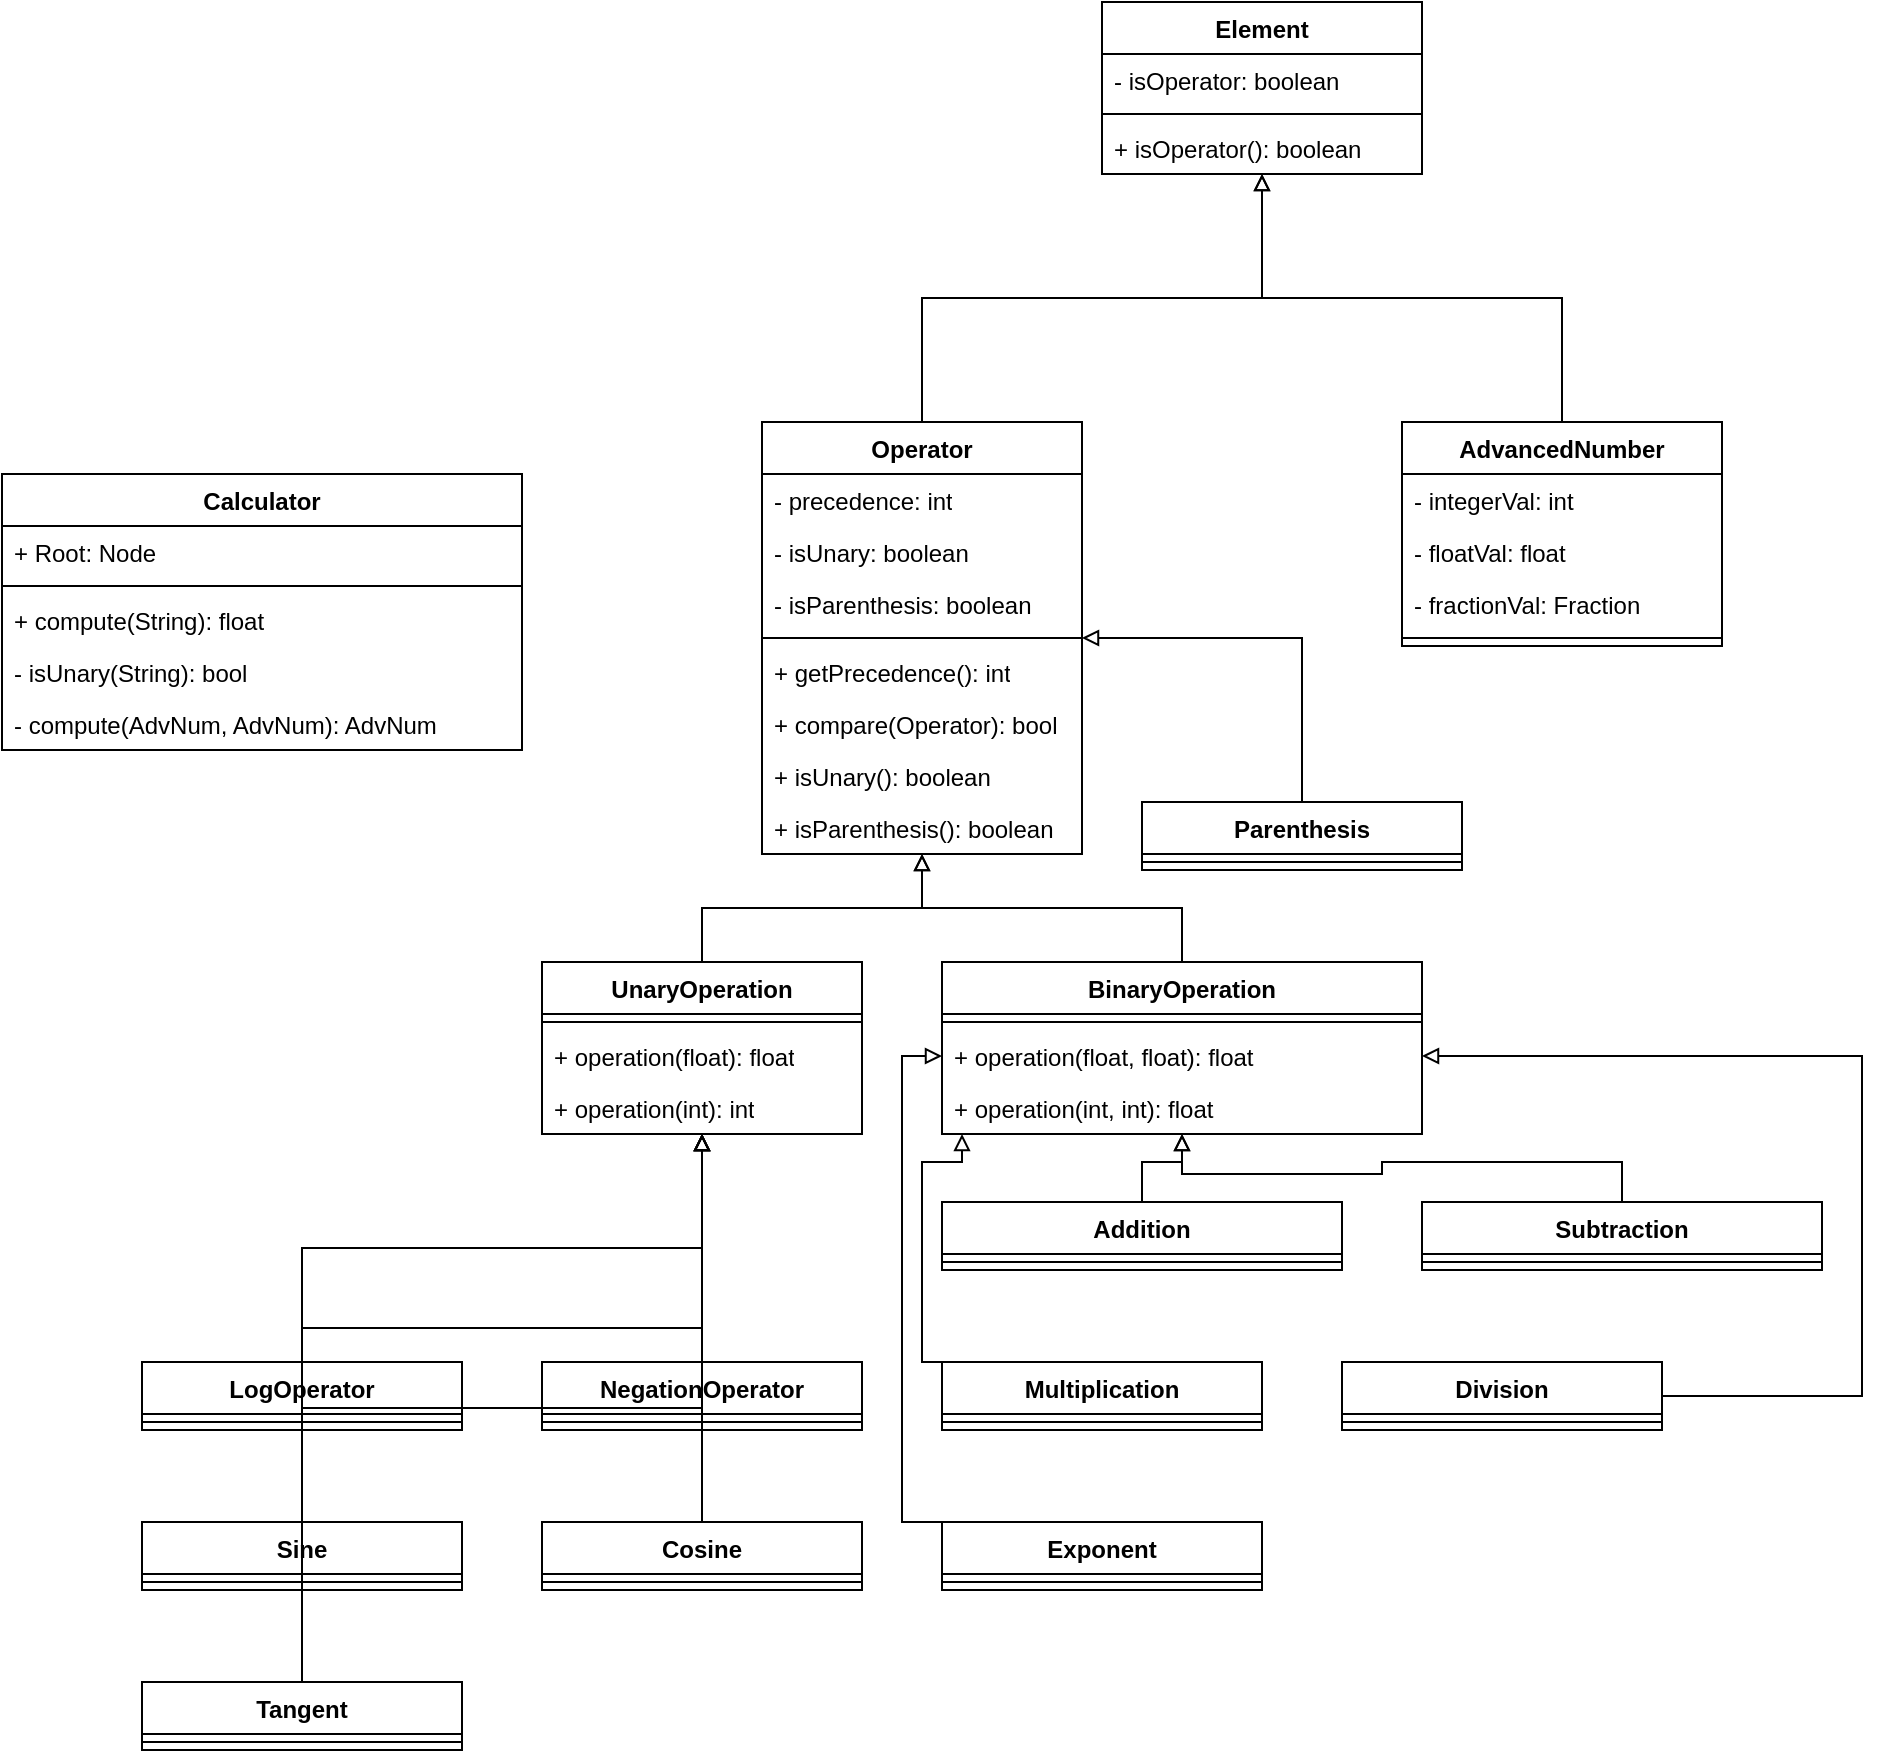 <mxfile version="21.1.2" type="device" pages="3">
  <diagram id="-UvzUclHXNHjqyJXg0e3" name="Calculator">
    <mxGraphModel dx="780" dy="1596" grid="1" gridSize="10" guides="1" tooltips="1" connect="1" arrows="1" fold="1" page="1" pageScale="1" pageWidth="850" pageHeight="1100" math="0" shadow="0">
      <root>
        <mxCell id="0" />
        <mxCell id="1" parent="0" />
        <mxCell id="4r55yMDbGyVV82dDF3I8-1" value="Calculator" style="swimlane;fontStyle=1;align=center;verticalAlign=top;childLayout=stackLayout;horizontal=1;startSize=26;horizontalStack=0;resizeParent=1;resizeParentMax=0;resizeLast=0;collapsible=1;marginBottom=0;whiteSpace=wrap;html=1;" parent="1" vertex="1">
          <mxGeometry x="10" y="-204" width="260" height="138" as="geometry" />
        </mxCell>
        <mxCell id="4r55yMDbGyVV82dDF3I8-2" value="+ Root: Node" style="text;strokeColor=none;fillColor=none;align=left;verticalAlign=top;spacingLeft=4;spacingRight=4;overflow=hidden;rotatable=0;points=[[0,0.5],[1,0.5]];portConstraint=eastwest;whiteSpace=wrap;html=1;" parent="4r55yMDbGyVV82dDF3I8-1" vertex="1">
          <mxGeometry y="26" width="260" height="26" as="geometry" />
        </mxCell>
        <mxCell id="4r55yMDbGyVV82dDF3I8-3" value="" style="line;strokeWidth=1;fillColor=none;align=left;verticalAlign=middle;spacingTop=-1;spacingLeft=3;spacingRight=3;rotatable=0;labelPosition=right;points=[];portConstraint=eastwest;strokeColor=inherit;" parent="4r55yMDbGyVV82dDF3I8-1" vertex="1">
          <mxGeometry y="52" width="260" height="8" as="geometry" />
        </mxCell>
        <mxCell id="4r55yMDbGyVV82dDF3I8-4" value="+ compute(String): float" style="text;strokeColor=none;fillColor=none;align=left;verticalAlign=top;spacingLeft=4;spacingRight=4;overflow=hidden;rotatable=0;points=[[0,0.5],[1,0.5]];portConstraint=eastwest;whiteSpace=wrap;html=1;" parent="4r55yMDbGyVV82dDF3I8-1" vertex="1">
          <mxGeometry y="60" width="260" height="26" as="geometry" />
        </mxCell>
        <mxCell id="4r55yMDbGyVV82dDF3I8-59" value="- isUnary(String): bool" style="text;strokeColor=none;fillColor=none;align=left;verticalAlign=top;spacingLeft=4;spacingRight=4;overflow=hidden;rotatable=0;points=[[0,0.5],[1,0.5]];portConstraint=eastwest;whiteSpace=wrap;html=1;" parent="4r55yMDbGyVV82dDF3I8-1" vertex="1">
          <mxGeometry y="86" width="260" height="26" as="geometry" />
        </mxCell>
        <mxCell id="4r55yMDbGyVV82dDF3I8-76" value="- compute(AdvNum, AdvNum): AdvNum" style="text;strokeColor=none;fillColor=none;align=left;verticalAlign=top;spacingLeft=4;spacingRight=4;overflow=hidden;rotatable=0;points=[[0,0.5],[1,0.5]];portConstraint=eastwest;whiteSpace=wrap;html=1;" parent="4r55yMDbGyVV82dDF3I8-1" vertex="1">
          <mxGeometry y="112" width="260" height="26" as="geometry" />
        </mxCell>
        <mxCell id="T0KQbcwTSuSwuq_IPpE6-2" style="edgeStyle=orthogonalEdgeStyle;rounded=0;orthogonalLoop=1;jettySize=auto;html=1;exitX=0.5;exitY=0;exitDx=0;exitDy=0;endArrow=block;endFill=0;" edge="1" parent="1" source="4r55yMDbGyVV82dDF3I8-5" target="4r55yMDbGyVV82dDF3I8-49">
          <mxGeometry relative="1" as="geometry" />
        </mxCell>
        <mxCell id="4r55yMDbGyVV82dDF3I8-5" value="BinaryOperation" style="swimlane;fontStyle=1;align=center;verticalAlign=top;childLayout=stackLayout;horizontal=1;startSize=26;horizontalStack=0;resizeParent=1;resizeParentMax=0;resizeLast=0;collapsible=1;marginBottom=0;whiteSpace=wrap;html=1;" parent="1" vertex="1">
          <mxGeometry x="480" y="40" width="240" height="86" as="geometry" />
        </mxCell>
        <mxCell id="4r55yMDbGyVV82dDF3I8-7" value="" style="line;strokeWidth=1;fillColor=none;align=left;verticalAlign=middle;spacingTop=-1;spacingLeft=3;spacingRight=3;rotatable=0;labelPosition=right;points=[];portConstraint=eastwest;strokeColor=inherit;" parent="4r55yMDbGyVV82dDF3I8-5" vertex="1">
          <mxGeometry y="26" width="240" height="8" as="geometry" />
        </mxCell>
        <mxCell id="4r55yMDbGyVV82dDF3I8-8" value="+ operation(float, float): float" style="text;strokeColor=none;fillColor=none;align=left;verticalAlign=top;spacingLeft=4;spacingRight=4;overflow=hidden;rotatable=0;points=[[0,0.5],[1,0.5]];portConstraint=eastwest;whiteSpace=wrap;html=1;" parent="4r55yMDbGyVV82dDF3I8-5" vertex="1">
          <mxGeometry y="34" width="240" height="26" as="geometry" />
        </mxCell>
        <mxCell id="4r55yMDbGyVV82dDF3I8-37" value="+ operation(int, int): float" style="text;strokeColor=none;fillColor=none;align=left;verticalAlign=top;spacingLeft=4;spacingRight=4;overflow=hidden;rotatable=0;points=[[0,0.5],[1,0.5]];portConstraint=eastwest;whiteSpace=wrap;html=1;" parent="4r55yMDbGyVV82dDF3I8-5" vertex="1">
          <mxGeometry y="60" width="240" height="26" as="geometry" />
        </mxCell>
        <mxCell id="T0KQbcwTSuSwuq_IPpE6-1" style="edgeStyle=orthogonalEdgeStyle;rounded=0;orthogonalLoop=1;jettySize=auto;html=1;exitX=0.5;exitY=0;exitDx=0;exitDy=0;endArrow=block;endFill=0;" edge="1" parent="1" source="4r55yMDbGyVV82dDF3I8-9" target="4r55yMDbGyVV82dDF3I8-49">
          <mxGeometry relative="1" as="geometry" />
        </mxCell>
        <mxCell id="4r55yMDbGyVV82dDF3I8-9" value="UnaryOperation" style="swimlane;fontStyle=1;align=center;verticalAlign=top;childLayout=stackLayout;horizontal=1;startSize=26;horizontalStack=0;resizeParent=1;resizeParentMax=0;resizeLast=0;collapsible=1;marginBottom=0;whiteSpace=wrap;html=1;" parent="1" vertex="1">
          <mxGeometry x="280" y="40" width="160" height="86" as="geometry" />
        </mxCell>
        <mxCell id="4r55yMDbGyVV82dDF3I8-11" value="" style="line;strokeWidth=1;fillColor=none;align=left;verticalAlign=middle;spacingTop=-1;spacingLeft=3;spacingRight=3;rotatable=0;labelPosition=right;points=[];portConstraint=eastwest;strokeColor=inherit;" parent="4r55yMDbGyVV82dDF3I8-9" vertex="1">
          <mxGeometry y="26" width="160" height="8" as="geometry" />
        </mxCell>
        <mxCell id="4r55yMDbGyVV82dDF3I8-12" value="+ operation(float): float" style="text;strokeColor=none;fillColor=none;align=left;verticalAlign=top;spacingLeft=4;spacingRight=4;overflow=hidden;rotatable=0;points=[[0,0.5],[1,0.5]];portConstraint=eastwest;whiteSpace=wrap;html=1;" parent="4r55yMDbGyVV82dDF3I8-9" vertex="1">
          <mxGeometry y="34" width="160" height="26" as="geometry" />
        </mxCell>
        <mxCell id="4r55yMDbGyVV82dDF3I8-38" value="+ operation(int): int" style="text;strokeColor=none;fillColor=none;align=left;verticalAlign=top;spacingLeft=4;spacingRight=4;overflow=hidden;rotatable=0;points=[[0,0.5],[1,0.5]];portConstraint=eastwest;whiteSpace=wrap;html=1;" parent="4r55yMDbGyVV82dDF3I8-9" vertex="1">
          <mxGeometry y="60" width="160" height="26" as="geometry" />
        </mxCell>
        <mxCell id="4r55yMDbGyVV82dDF3I8-40" style="edgeStyle=orthogonalEdgeStyle;rounded=0;orthogonalLoop=1;jettySize=auto;html=1;exitX=0.5;exitY=0;exitDx=0;exitDy=0;endArrow=block;endFill=0;" parent="1" source="4r55yMDbGyVV82dDF3I8-13" target="4r55yMDbGyVV82dDF3I8-9" edge="1">
          <mxGeometry relative="1" as="geometry" />
        </mxCell>
        <mxCell id="4r55yMDbGyVV82dDF3I8-13" value="NegationOperator" style="swimlane;fontStyle=1;align=center;verticalAlign=top;childLayout=stackLayout;horizontal=1;startSize=26;horizontalStack=0;resizeParent=1;resizeParentMax=0;resizeLast=0;collapsible=1;marginBottom=0;whiteSpace=wrap;html=1;" parent="1" vertex="1">
          <mxGeometry x="280" y="240" width="160" height="34" as="geometry" />
        </mxCell>
        <mxCell id="4r55yMDbGyVV82dDF3I8-15" value="" style="line;strokeWidth=1;fillColor=none;align=left;verticalAlign=middle;spacingTop=-1;spacingLeft=3;spacingRight=3;rotatable=0;labelPosition=right;points=[];portConstraint=eastwest;strokeColor=inherit;" parent="4r55yMDbGyVV82dDF3I8-13" vertex="1">
          <mxGeometry y="26" width="160" height="8" as="geometry" />
        </mxCell>
        <mxCell id="4r55yMDbGyVV82dDF3I8-41" style="edgeStyle=orthogonalEdgeStyle;rounded=0;orthogonalLoop=1;jettySize=auto;html=1;endArrow=block;endFill=0;" parent="1" source="4r55yMDbGyVV82dDF3I8-17" target="4r55yMDbGyVV82dDF3I8-5" edge="1">
          <mxGeometry relative="1" as="geometry" />
        </mxCell>
        <mxCell id="4r55yMDbGyVV82dDF3I8-17" value="Addition" style="swimlane;fontStyle=1;align=center;verticalAlign=top;childLayout=stackLayout;horizontal=1;startSize=26;horizontalStack=0;resizeParent=1;resizeParentMax=0;resizeLast=0;collapsible=1;marginBottom=0;whiteSpace=wrap;html=1;" parent="1" vertex="1">
          <mxGeometry x="480" y="160" width="200" height="34" as="geometry" />
        </mxCell>
        <mxCell id="4r55yMDbGyVV82dDF3I8-19" value="" style="line;strokeWidth=1;fillColor=none;align=left;verticalAlign=middle;spacingTop=-1;spacingLeft=3;spacingRight=3;rotatable=0;labelPosition=right;points=[];portConstraint=eastwest;strokeColor=inherit;" parent="4r55yMDbGyVV82dDF3I8-17" vertex="1">
          <mxGeometry y="26" width="200" height="8" as="geometry" />
        </mxCell>
        <mxCell id="4r55yMDbGyVV82dDF3I8-43" style="edgeStyle=orthogonalEdgeStyle;rounded=0;orthogonalLoop=1;jettySize=auto;html=1;exitX=0.5;exitY=0;exitDx=0;exitDy=0;endArrow=block;endFill=0;" parent="1" source="4r55yMDbGyVV82dDF3I8-22" target="4r55yMDbGyVV82dDF3I8-5" edge="1">
          <mxGeometry relative="1" as="geometry" />
        </mxCell>
        <mxCell id="4r55yMDbGyVV82dDF3I8-22" value="Subtraction" style="swimlane;fontStyle=1;align=center;verticalAlign=top;childLayout=stackLayout;horizontal=1;startSize=26;horizontalStack=0;resizeParent=1;resizeParentMax=0;resizeLast=0;collapsible=1;marginBottom=0;whiteSpace=wrap;html=1;" parent="1" vertex="1">
          <mxGeometry x="720" y="160" width="200" height="34" as="geometry" />
        </mxCell>
        <mxCell id="4r55yMDbGyVV82dDF3I8-23" value="" style="line;strokeWidth=1;fillColor=none;align=left;verticalAlign=middle;spacingTop=-1;spacingLeft=3;spacingRight=3;rotatable=0;labelPosition=right;points=[];portConstraint=eastwest;strokeColor=inherit;" parent="4r55yMDbGyVV82dDF3I8-22" vertex="1">
          <mxGeometry y="26" width="200" height="8" as="geometry" />
        </mxCell>
        <mxCell id="4r55yMDbGyVV82dDF3I8-39" style="edgeStyle=orthogonalEdgeStyle;rounded=0;orthogonalLoop=1;jettySize=auto;html=1;exitX=0.5;exitY=0;exitDx=0;exitDy=0;endArrow=block;endFill=0;" parent="1" source="4r55yMDbGyVV82dDF3I8-24" target="4r55yMDbGyVV82dDF3I8-9" edge="1">
          <mxGeometry relative="1" as="geometry" />
        </mxCell>
        <mxCell id="4r55yMDbGyVV82dDF3I8-24" value="LogOperator" style="swimlane;fontStyle=1;align=center;verticalAlign=top;childLayout=stackLayout;horizontal=1;startSize=26;horizontalStack=0;resizeParent=1;resizeParentMax=0;resizeLast=0;collapsible=1;marginBottom=0;whiteSpace=wrap;html=1;" parent="1" vertex="1">
          <mxGeometry x="80" y="240" width="160" height="34" as="geometry" />
        </mxCell>
        <mxCell id="4r55yMDbGyVV82dDF3I8-25" value="" style="line;strokeWidth=1;fillColor=none;align=left;verticalAlign=middle;spacingTop=-1;spacingLeft=3;spacingRight=3;rotatable=0;labelPosition=right;points=[];portConstraint=eastwest;strokeColor=inherit;" parent="4r55yMDbGyVV82dDF3I8-24" vertex="1">
          <mxGeometry y="26" width="160" height="8" as="geometry" />
        </mxCell>
        <mxCell id="4r55yMDbGyVV82dDF3I8-44" style="edgeStyle=orthogonalEdgeStyle;rounded=0;orthogonalLoop=1;jettySize=auto;html=1;exitX=0.5;exitY=0;exitDx=0;exitDy=0;endArrow=block;endFill=0;" parent="1" source="4r55yMDbGyVV82dDF3I8-26" target="4r55yMDbGyVV82dDF3I8-5" edge="1">
          <mxGeometry relative="1" as="geometry">
            <Array as="points">
              <mxPoint x="470" y="240" />
              <mxPoint x="470" y="140" />
              <mxPoint x="490" y="140" />
            </Array>
          </mxGeometry>
        </mxCell>
        <mxCell id="4r55yMDbGyVV82dDF3I8-26" value="Multiplication" style="swimlane;fontStyle=1;align=center;verticalAlign=top;childLayout=stackLayout;horizontal=1;startSize=26;horizontalStack=0;resizeParent=1;resizeParentMax=0;resizeLast=0;collapsible=1;marginBottom=0;whiteSpace=wrap;html=1;" parent="1" vertex="1">
          <mxGeometry x="480" y="240" width="160" height="34" as="geometry" />
        </mxCell>
        <mxCell id="4r55yMDbGyVV82dDF3I8-27" value="" style="line;strokeWidth=1;fillColor=none;align=left;verticalAlign=middle;spacingTop=-1;spacingLeft=3;spacingRight=3;rotatable=0;labelPosition=right;points=[];portConstraint=eastwest;strokeColor=inherit;" parent="4r55yMDbGyVV82dDF3I8-26" vertex="1">
          <mxGeometry y="26" width="160" height="8" as="geometry" />
        </mxCell>
        <mxCell id="4r55yMDbGyVV82dDF3I8-45" style="edgeStyle=orthogonalEdgeStyle;rounded=0;orthogonalLoop=1;jettySize=auto;html=1;endArrow=block;endFill=0;entryX=1;entryY=0.5;entryDx=0;entryDy=0;" parent="1" source="4r55yMDbGyVV82dDF3I8-28" target="4r55yMDbGyVV82dDF3I8-8" edge="1">
          <mxGeometry relative="1" as="geometry">
            <Array as="points">
              <mxPoint x="940" y="257" />
              <mxPoint x="940" y="87" />
            </Array>
          </mxGeometry>
        </mxCell>
        <mxCell id="4r55yMDbGyVV82dDF3I8-28" value="Division" style="swimlane;fontStyle=1;align=center;verticalAlign=top;childLayout=stackLayout;horizontal=1;startSize=26;horizontalStack=0;resizeParent=1;resizeParentMax=0;resizeLast=0;collapsible=1;marginBottom=0;whiteSpace=wrap;html=1;" parent="1" vertex="1">
          <mxGeometry x="680" y="240" width="160" height="34" as="geometry" />
        </mxCell>
        <mxCell id="4r55yMDbGyVV82dDF3I8-29" value="" style="line;strokeWidth=1;fillColor=none;align=left;verticalAlign=middle;spacingTop=-1;spacingLeft=3;spacingRight=3;rotatable=0;labelPosition=right;points=[];portConstraint=eastwest;strokeColor=inherit;" parent="4r55yMDbGyVV82dDF3I8-28" vertex="1">
          <mxGeometry y="26" width="160" height="8" as="geometry" />
        </mxCell>
        <mxCell id="4r55yMDbGyVV82dDF3I8-47" style="edgeStyle=orthogonalEdgeStyle;rounded=0;orthogonalLoop=1;jettySize=auto;html=1;exitX=0.5;exitY=0;exitDx=0;exitDy=0;endArrow=block;endFill=0;entryX=0;entryY=0.5;entryDx=0;entryDy=0;" parent="1" source="4r55yMDbGyVV82dDF3I8-31" target="4r55yMDbGyVV82dDF3I8-8" edge="1">
          <mxGeometry relative="1" as="geometry">
            <Array as="points">
              <mxPoint x="460" y="320" />
              <mxPoint x="460" y="87" />
            </Array>
          </mxGeometry>
        </mxCell>
        <mxCell id="4r55yMDbGyVV82dDF3I8-31" value="Exponent" style="swimlane;fontStyle=1;align=center;verticalAlign=top;childLayout=stackLayout;horizontal=1;startSize=26;horizontalStack=0;resizeParent=1;resizeParentMax=0;resizeLast=0;collapsible=1;marginBottom=0;whiteSpace=wrap;html=1;" parent="1" vertex="1">
          <mxGeometry x="480" y="320" width="160" height="34" as="geometry" />
        </mxCell>
        <mxCell id="4r55yMDbGyVV82dDF3I8-32" value="" style="line;strokeWidth=1;fillColor=none;align=left;verticalAlign=middle;spacingTop=-1;spacingLeft=3;spacingRight=3;rotatable=0;labelPosition=right;points=[];portConstraint=eastwest;strokeColor=inherit;" parent="4r55yMDbGyVV82dDF3I8-31" vertex="1">
          <mxGeometry y="26" width="160" height="8" as="geometry" />
        </mxCell>
        <mxCell id="T0KQbcwTSuSwuq_IPpE6-13" style="edgeStyle=orthogonalEdgeStyle;rounded=0;orthogonalLoop=1;jettySize=auto;html=1;exitX=0.5;exitY=0;exitDx=0;exitDy=0;endArrow=block;endFill=0;" edge="1" parent="1" source="4r55yMDbGyVV82dDF3I8-49" target="T0KQbcwTSuSwuq_IPpE6-3">
          <mxGeometry relative="1" as="geometry" />
        </mxCell>
        <mxCell id="4r55yMDbGyVV82dDF3I8-49" value="Operator" style="swimlane;fontStyle=1;align=center;verticalAlign=top;childLayout=stackLayout;horizontal=1;startSize=26;horizontalStack=0;resizeParent=1;resizeParentMax=0;resizeLast=0;collapsible=1;marginBottom=0;whiteSpace=wrap;html=1;" parent="1" vertex="1">
          <mxGeometry x="390" y="-230" width="160" height="216" as="geometry" />
        </mxCell>
        <mxCell id="T0KQbcwTSuSwuq_IPpE6-14" value="- precedence: int" style="text;strokeColor=none;fillColor=none;align=left;verticalAlign=top;spacingLeft=4;spacingRight=4;overflow=hidden;rotatable=0;points=[[0,0.5],[1,0.5]];portConstraint=eastwest;whiteSpace=wrap;html=1;" vertex="1" parent="4r55yMDbGyVV82dDF3I8-49">
          <mxGeometry y="26" width="160" height="26" as="geometry" />
        </mxCell>
        <mxCell id="T0KQbcwTSuSwuq_IPpE6-17" value="- isUnary: boolean" style="text;strokeColor=none;fillColor=none;align=left;verticalAlign=top;spacingLeft=4;spacingRight=4;overflow=hidden;rotatable=0;points=[[0,0.5],[1,0.5]];portConstraint=eastwest;whiteSpace=wrap;html=1;" vertex="1" parent="4r55yMDbGyVV82dDF3I8-49">
          <mxGeometry y="52" width="160" height="26" as="geometry" />
        </mxCell>
        <mxCell id="T0KQbcwTSuSwuq_IPpE6-22" value="- isParenthesis: boolean" style="text;strokeColor=none;fillColor=none;align=left;verticalAlign=top;spacingLeft=4;spacingRight=4;overflow=hidden;rotatable=0;points=[[0,0.5],[1,0.5]];portConstraint=eastwest;whiteSpace=wrap;html=1;" vertex="1" parent="4r55yMDbGyVV82dDF3I8-49">
          <mxGeometry y="78" width="160" height="26" as="geometry" />
        </mxCell>
        <mxCell id="4r55yMDbGyVV82dDF3I8-51" value="" style="line;strokeWidth=1;fillColor=none;align=left;verticalAlign=middle;spacingTop=-1;spacingLeft=3;spacingRight=3;rotatable=0;labelPosition=right;points=[];portConstraint=eastwest;strokeColor=inherit;" parent="4r55yMDbGyVV82dDF3I8-49" vertex="1">
          <mxGeometry y="104" width="160" height="8" as="geometry" />
        </mxCell>
        <mxCell id="4r55yMDbGyVV82dDF3I8-56" value="+ getPrecedence(): int" style="text;strokeColor=none;fillColor=none;align=left;verticalAlign=top;spacingLeft=4;spacingRight=4;overflow=hidden;rotatable=0;points=[[0,0.5],[1,0.5]];portConstraint=eastwest;whiteSpace=wrap;html=1;" parent="4r55yMDbGyVV82dDF3I8-49" vertex="1">
          <mxGeometry y="112" width="160" height="26" as="geometry" />
        </mxCell>
        <mxCell id="T0KQbcwTSuSwuq_IPpE6-15" value="+ compare(Operator): bool" style="text;strokeColor=none;fillColor=none;align=left;verticalAlign=top;spacingLeft=4;spacingRight=4;overflow=hidden;rotatable=0;points=[[0,0.5],[1,0.5]];portConstraint=eastwest;whiteSpace=wrap;html=1;" vertex="1" parent="4r55yMDbGyVV82dDF3I8-49">
          <mxGeometry y="138" width="160" height="26" as="geometry" />
        </mxCell>
        <mxCell id="T0KQbcwTSuSwuq_IPpE6-16" value="+ isUnary(): boolean" style="text;strokeColor=none;fillColor=none;align=left;verticalAlign=top;spacingLeft=4;spacingRight=4;overflow=hidden;rotatable=0;points=[[0,0.5],[1,0.5]];portConstraint=eastwest;whiteSpace=wrap;html=1;" vertex="1" parent="4r55yMDbGyVV82dDF3I8-49">
          <mxGeometry y="164" width="160" height="26" as="geometry" />
        </mxCell>
        <mxCell id="T0KQbcwTSuSwuq_IPpE6-23" value="+ isParenthesis(): boolean" style="text;strokeColor=none;fillColor=none;align=left;verticalAlign=top;spacingLeft=4;spacingRight=4;overflow=hidden;rotatable=0;points=[[0,0.5],[1,0.5]];portConstraint=eastwest;whiteSpace=wrap;html=1;" vertex="1" parent="4r55yMDbGyVV82dDF3I8-49">
          <mxGeometry y="190" width="160" height="26" as="geometry" />
        </mxCell>
        <mxCell id="T0KQbcwTSuSwuq_IPpE6-12" style="edgeStyle=orthogonalEdgeStyle;rounded=0;orthogonalLoop=1;jettySize=auto;html=1;endArrow=block;endFill=0;" edge="1" parent="1" source="4r55yMDbGyVV82dDF3I8-70" target="T0KQbcwTSuSwuq_IPpE6-3">
          <mxGeometry relative="1" as="geometry" />
        </mxCell>
        <mxCell id="4r55yMDbGyVV82dDF3I8-70" value="AdvancedNumber" style="swimlane;fontStyle=1;align=center;verticalAlign=top;childLayout=stackLayout;horizontal=1;startSize=26;horizontalStack=0;resizeParent=1;resizeParentMax=0;resizeLast=0;collapsible=1;marginBottom=0;whiteSpace=wrap;html=1;" parent="1" vertex="1">
          <mxGeometry x="710" y="-230" width="160" height="112" as="geometry" />
        </mxCell>
        <mxCell id="4r55yMDbGyVV82dDF3I8-71" value="- integerVal: int" style="text;strokeColor=none;fillColor=none;align=left;verticalAlign=top;spacingLeft=4;spacingRight=4;overflow=hidden;rotatable=0;points=[[0,0.5],[1,0.5]];portConstraint=eastwest;whiteSpace=wrap;html=1;" parent="4r55yMDbGyVV82dDF3I8-70" vertex="1">
          <mxGeometry y="26" width="160" height="26" as="geometry" />
        </mxCell>
        <mxCell id="4r55yMDbGyVV82dDF3I8-75" value="- floatVal: float" style="text;strokeColor=none;fillColor=none;align=left;verticalAlign=top;spacingLeft=4;spacingRight=4;overflow=hidden;rotatable=0;points=[[0,0.5],[1,0.5]];portConstraint=eastwest;whiteSpace=wrap;html=1;" parent="4r55yMDbGyVV82dDF3I8-70" vertex="1">
          <mxGeometry y="52" width="160" height="26" as="geometry" />
        </mxCell>
        <mxCell id="4r55yMDbGyVV82dDF3I8-74" value="- fractionVal: Fraction" style="text;strokeColor=none;fillColor=none;align=left;verticalAlign=top;spacingLeft=4;spacingRight=4;overflow=hidden;rotatable=0;points=[[0,0.5],[1,0.5]];portConstraint=eastwest;whiteSpace=wrap;html=1;" parent="4r55yMDbGyVV82dDF3I8-70" vertex="1">
          <mxGeometry y="78" width="160" height="26" as="geometry" />
        </mxCell>
        <mxCell id="4r55yMDbGyVV82dDF3I8-72" value="" style="line;strokeWidth=1;fillColor=none;align=left;verticalAlign=middle;spacingTop=-1;spacingLeft=3;spacingRight=3;rotatable=0;labelPosition=right;points=[];portConstraint=eastwest;strokeColor=inherit;" parent="4r55yMDbGyVV82dDF3I8-70" vertex="1">
          <mxGeometry y="104" width="160" height="8" as="geometry" />
        </mxCell>
        <mxCell id="tbF0zEa7ismnnXU1oWYo-7" style="edgeStyle=orthogonalEdgeStyle;rounded=0;orthogonalLoop=1;jettySize=auto;html=1;exitX=0.5;exitY=0;exitDx=0;exitDy=0;endArrow=block;endFill=0;" edge="1" parent="1" source="tbF0zEa7ismnnXU1oWYo-1" target="4r55yMDbGyVV82dDF3I8-9">
          <mxGeometry relative="1" as="geometry">
            <mxPoint x="360" y="150" as="targetPoint" />
          </mxGeometry>
        </mxCell>
        <mxCell id="tbF0zEa7ismnnXU1oWYo-1" value="Sine" style="swimlane;fontStyle=1;align=center;verticalAlign=top;childLayout=stackLayout;horizontal=1;startSize=26;horizontalStack=0;resizeParent=1;resizeParentMax=0;resizeLast=0;collapsible=1;marginBottom=0;whiteSpace=wrap;html=1;" vertex="1" parent="1">
          <mxGeometry x="80" y="320" width="160" height="34" as="geometry" />
        </mxCell>
        <mxCell id="tbF0zEa7ismnnXU1oWYo-2" value="" style="line;strokeWidth=1;fillColor=none;align=left;verticalAlign=middle;spacingTop=-1;spacingLeft=3;spacingRight=3;rotatable=0;labelPosition=right;points=[];portConstraint=eastwest;strokeColor=inherit;" vertex="1" parent="tbF0zEa7ismnnXU1oWYo-1">
          <mxGeometry y="26" width="160" height="8" as="geometry" />
        </mxCell>
        <mxCell id="tbF0zEa7ismnnXU1oWYo-8" style="edgeStyle=orthogonalEdgeStyle;rounded=0;orthogonalLoop=1;jettySize=auto;html=1;exitX=0.5;exitY=0;exitDx=0;exitDy=0;endArrow=block;endFill=0;" edge="1" parent="1" source="tbF0zEa7ismnnXU1oWYo-3" target="4r55yMDbGyVV82dDF3I8-9">
          <mxGeometry relative="1" as="geometry" />
        </mxCell>
        <mxCell id="tbF0zEa7ismnnXU1oWYo-3" value="Cosine" style="swimlane;fontStyle=1;align=center;verticalAlign=top;childLayout=stackLayout;horizontal=1;startSize=26;horizontalStack=0;resizeParent=1;resizeParentMax=0;resizeLast=0;collapsible=1;marginBottom=0;whiteSpace=wrap;html=1;" vertex="1" parent="1">
          <mxGeometry x="280" y="320" width="160" height="34" as="geometry" />
        </mxCell>
        <mxCell id="tbF0zEa7ismnnXU1oWYo-4" value="" style="line;strokeWidth=1;fillColor=none;align=left;verticalAlign=middle;spacingTop=-1;spacingLeft=3;spacingRight=3;rotatable=0;labelPosition=right;points=[];portConstraint=eastwest;strokeColor=inherit;" vertex="1" parent="tbF0zEa7ismnnXU1oWYo-3">
          <mxGeometry y="26" width="160" height="8" as="geometry" />
        </mxCell>
        <mxCell id="tbF0zEa7ismnnXU1oWYo-9" style="edgeStyle=orthogonalEdgeStyle;rounded=0;orthogonalLoop=1;jettySize=auto;html=1;exitX=0.5;exitY=0;exitDx=0;exitDy=0;endArrow=block;endFill=0;" edge="1" parent="1" source="tbF0zEa7ismnnXU1oWYo-5" target="4r55yMDbGyVV82dDF3I8-9">
          <mxGeometry relative="1" as="geometry" />
        </mxCell>
        <mxCell id="tbF0zEa7ismnnXU1oWYo-5" value="Tangent" style="swimlane;fontStyle=1;align=center;verticalAlign=top;childLayout=stackLayout;horizontal=1;startSize=26;horizontalStack=0;resizeParent=1;resizeParentMax=0;resizeLast=0;collapsible=1;marginBottom=0;whiteSpace=wrap;html=1;" vertex="1" parent="1">
          <mxGeometry x="80" y="400" width="160" height="34" as="geometry" />
        </mxCell>
        <mxCell id="tbF0zEa7ismnnXU1oWYo-6" value="" style="line;strokeWidth=1;fillColor=none;align=left;verticalAlign=middle;spacingTop=-1;spacingLeft=3;spacingRight=3;rotatable=0;labelPosition=right;points=[];portConstraint=eastwest;strokeColor=inherit;" vertex="1" parent="tbF0zEa7ismnnXU1oWYo-5">
          <mxGeometry y="26" width="160" height="8" as="geometry" />
        </mxCell>
        <mxCell id="T0KQbcwTSuSwuq_IPpE6-3" value="Element" style="swimlane;fontStyle=1;align=center;verticalAlign=top;childLayout=stackLayout;horizontal=1;startSize=26;horizontalStack=0;resizeParent=1;resizeParentMax=0;resizeLast=0;collapsible=1;marginBottom=0;whiteSpace=wrap;html=1;" vertex="1" parent="1">
          <mxGeometry x="560" y="-440" width="160" height="86" as="geometry" />
        </mxCell>
        <mxCell id="T0KQbcwTSuSwuq_IPpE6-4" value="- isOperator: boolean" style="text;strokeColor=none;fillColor=none;align=left;verticalAlign=top;spacingLeft=4;spacingRight=4;overflow=hidden;rotatable=0;points=[[0,0.5],[1,0.5]];portConstraint=eastwest;whiteSpace=wrap;html=1;" vertex="1" parent="T0KQbcwTSuSwuq_IPpE6-3">
          <mxGeometry y="26" width="160" height="26" as="geometry" />
        </mxCell>
        <mxCell id="T0KQbcwTSuSwuq_IPpE6-5" value="" style="line;strokeWidth=1;fillColor=none;align=left;verticalAlign=middle;spacingTop=-1;spacingLeft=3;spacingRight=3;rotatable=0;labelPosition=right;points=[];portConstraint=eastwest;strokeColor=inherit;" vertex="1" parent="T0KQbcwTSuSwuq_IPpE6-3">
          <mxGeometry y="52" width="160" height="8" as="geometry" />
        </mxCell>
        <mxCell id="T0KQbcwTSuSwuq_IPpE6-6" value="+ isOperator(): boolean" style="text;strokeColor=none;fillColor=none;align=left;verticalAlign=top;spacingLeft=4;spacingRight=4;overflow=hidden;rotatable=0;points=[[0,0.5],[1,0.5]];portConstraint=eastwest;whiteSpace=wrap;html=1;" vertex="1" parent="T0KQbcwTSuSwuq_IPpE6-3">
          <mxGeometry y="60" width="160" height="26" as="geometry" />
        </mxCell>
        <mxCell id="T0KQbcwTSuSwuq_IPpE6-24" style="edgeStyle=orthogonalEdgeStyle;rounded=0;orthogonalLoop=1;jettySize=auto;html=1;exitX=0.5;exitY=0;exitDx=0;exitDy=0;endArrow=block;endFill=0;" edge="1" parent="1" source="T0KQbcwTSuSwuq_IPpE6-18" target="4r55yMDbGyVV82dDF3I8-49">
          <mxGeometry relative="1" as="geometry" />
        </mxCell>
        <mxCell id="T0KQbcwTSuSwuq_IPpE6-18" value="Parenthesis" style="swimlane;fontStyle=1;align=center;verticalAlign=top;childLayout=stackLayout;horizontal=1;startSize=26;horizontalStack=0;resizeParent=1;resizeParentMax=0;resizeLast=0;collapsible=1;marginBottom=0;whiteSpace=wrap;html=1;" vertex="1" parent="1">
          <mxGeometry x="580" y="-40" width="160" height="34" as="geometry" />
        </mxCell>
        <mxCell id="T0KQbcwTSuSwuq_IPpE6-20" value="" style="line;strokeWidth=1;fillColor=none;align=left;verticalAlign=middle;spacingTop=-1;spacingLeft=3;spacingRight=3;rotatable=0;labelPosition=right;points=[];portConstraint=eastwest;strokeColor=inherit;" vertex="1" parent="T0KQbcwTSuSwuq_IPpE6-18">
          <mxGeometry y="26" width="160" height="8" as="geometry" />
        </mxCell>
      </root>
    </mxGraphModel>
  </diagram>
  <diagram id="C5RBs43oDa-KdzZeNtuy" name="Meal to Cost Conversion">
    <mxGraphModel dx="1607" dy="496" grid="1" gridSize="10" guides="1" tooltips="1" connect="1" arrows="1" fold="1" page="1" pageScale="1" pageWidth="827" pageHeight="1169" math="0" shadow="0">
      <root>
        <mxCell id="WIyWlLk6GJQsqaUBKTNV-0" />
        <mxCell id="WIyWlLk6GJQsqaUBKTNV-1" parent="WIyWlLk6GJQsqaUBKTNV-0" />
        <mxCell id="zkfFHV4jXpPFQw0GAbJ--0" value="Person" style="swimlane;fontStyle=2;align=center;verticalAlign=top;childLayout=stackLayout;horizontal=1;startSize=26;horizontalStack=0;resizeParent=1;resizeLast=0;collapsible=1;marginBottom=0;rounded=0;shadow=0;strokeWidth=1;" parent="WIyWlLk6GJQsqaUBKTNV-1" vertex="1">
          <mxGeometry x="220" y="120" width="160" height="138" as="geometry">
            <mxRectangle x="230" y="140" width="160" height="26" as="alternateBounds" />
          </mxGeometry>
        </mxCell>
        <mxCell id="zkfFHV4jXpPFQw0GAbJ--1" value="Name" style="text;align=left;verticalAlign=top;spacingLeft=4;spacingRight=4;overflow=hidden;rotatable=0;points=[[0,0.5],[1,0.5]];portConstraint=eastwest;" parent="zkfFHV4jXpPFQw0GAbJ--0" vertex="1">
          <mxGeometry y="26" width="160" height="26" as="geometry" />
        </mxCell>
        <mxCell id="zkfFHV4jXpPFQw0GAbJ--2" value="Phone Number" style="text;align=left;verticalAlign=top;spacingLeft=4;spacingRight=4;overflow=hidden;rotatable=0;points=[[0,0.5],[1,0.5]];portConstraint=eastwest;rounded=0;shadow=0;html=0;" parent="zkfFHV4jXpPFQw0GAbJ--0" vertex="1">
          <mxGeometry y="52" width="160" height="26" as="geometry" />
        </mxCell>
        <mxCell id="zkfFHV4jXpPFQw0GAbJ--3" value="Email Address" style="text;align=left;verticalAlign=top;spacingLeft=4;spacingRight=4;overflow=hidden;rotatable=0;points=[[0,0.5],[1,0.5]];portConstraint=eastwest;rounded=0;shadow=0;html=0;" parent="zkfFHV4jXpPFQw0GAbJ--0" vertex="1">
          <mxGeometry y="78" width="160" height="26" as="geometry" />
        </mxCell>
        <mxCell id="zkfFHV4jXpPFQw0GAbJ--4" value="" style="line;html=1;strokeWidth=1;align=left;verticalAlign=middle;spacingTop=-1;spacingLeft=3;spacingRight=3;rotatable=0;labelPosition=right;points=[];portConstraint=eastwest;" parent="zkfFHV4jXpPFQw0GAbJ--0" vertex="1">
          <mxGeometry y="104" width="160" height="8" as="geometry" />
        </mxCell>
        <mxCell id="zkfFHV4jXpPFQw0GAbJ--5" value="Purchase Parking Pass" style="text;align=left;verticalAlign=top;spacingLeft=4;spacingRight=4;overflow=hidden;rotatable=0;points=[[0,0.5],[1,0.5]];portConstraint=eastwest;" parent="zkfFHV4jXpPFQw0GAbJ--0" vertex="1">
          <mxGeometry y="112" width="160" height="26" as="geometry" />
        </mxCell>
        <mxCell id="zkfFHV4jXpPFQw0GAbJ--6" value="Student" style="swimlane;fontStyle=0;align=center;verticalAlign=top;childLayout=stackLayout;horizontal=1;startSize=26;horizontalStack=0;resizeParent=1;resizeLast=0;collapsible=1;marginBottom=0;rounded=0;shadow=0;strokeWidth=1;" parent="WIyWlLk6GJQsqaUBKTNV-1" vertex="1">
          <mxGeometry x="-120" y="290" width="160" height="138" as="geometry">
            <mxRectangle x="130" y="380" width="160" height="26" as="alternateBounds" />
          </mxGeometry>
        </mxCell>
        <mxCell id="zkfFHV4jXpPFQw0GAbJ--7" value="Student Number" style="text;align=left;verticalAlign=top;spacingLeft=4;spacingRight=4;overflow=hidden;rotatable=0;points=[[0,0.5],[1,0.5]];portConstraint=eastwest;" parent="zkfFHV4jXpPFQw0GAbJ--6" vertex="1">
          <mxGeometry y="26" width="160" height="26" as="geometry" />
        </mxCell>
        <mxCell id="zkfFHV4jXpPFQw0GAbJ--8" value="Average Mark" style="text;align=left;verticalAlign=top;spacingLeft=4;spacingRight=4;overflow=hidden;rotatable=0;points=[[0,0.5],[1,0.5]];portConstraint=eastwest;rounded=0;shadow=0;html=0;" parent="zkfFHV4jXpPFQw0GAbJ--6" vertex="1">
          <mxGeometry y="52" width="160" height="26" as="geometry" />
        </mxCell>
        <mxCell id="zkfFHV4jXpPFQw0GAbJ--9" value="" style="line;html=1;strokeWidth=1;align=left;verticalAlign=middle;spacingTop=-1;spacingLeft=3;spacingRight=3;rotatable=0;labelPosition=right;points=[];portConstraint=eastwest;" parent="zkfFHV4jXpPFQw0GAbJ--6" vertex="1">
          <mxGeometry y="78" width="160" height="8" as="geometry" />
        </mxCell>
        <mxCell id="zkfFHV4jXpPFQw0GAbJ--10" value="Is Eligible To Enroll" style="text;align=left;verticalAlign=top;spacingLeft=4;spacingRight=4;overflow=hidden;rotatable=0;points=[[0,0.5],[1,0.5]];portConstraint=eastwest;fontStyle=4" parent="zkfFHV4jXpPFQw0GAbJ--6" vertex="1">
          <mxGeometry y="86" width="160" height="26" as="geometry" />
        </mxCell>
        <mxCell id="zkfFHV4jXpPFQw0GAbJ--11" value="Get Seminars Taken" style="text;align=left;verticalAlign=top;spacingLeft=4;spacingRight=4;overflow=hidden;rotatable=0;points=[[0,0.5],[1,0.5]];portConstraint=eastwest;" parent="zkfFHV4jXpPFQw0GAbJ--6" vertex="1">
          <mxGeometry y="112" width="160" height="26" as="geometry" />
        </mxCell>
        <mxCell id="zkfFHV4jXpPFQw0GAbJ--12" value="" style="endArrow=block;endSize=10;endFill=0;shadow=0;strokeWidth=1;rounded=0;edgeStyle=elbowEdgeStyle;elbow=vertical;" parent="WIyWlLk6GJQsqaUBKTNV-1" source="zkfFHV4jXpPFQw0GAbJ--6" target="zkfFHV4jXpPFQw0GAbJ--0" edge="1">
          <mxGeometry width="160" relative="1" as="geometry">
            <mxPoint x="200" y="203" as="sourcePoint" />
            <mxPoint x="200" y="203" as="targetPoint" />
          </mxGeometry>
        </mxCell>
        <mxCell id="zkfFHV4jXpPFQw0GAbJ--13" value="Professor" style="swimlane;fontStyle=0;align=center;verticalAlign=top;childLayout=stackLayout;horizontal=1;startSize=26;horizontalStack=0;resizeParent=1;resizeLast=0;collapsible=1;marginBottom=0;rounded=0;shadow=0;strokeWidth=1;" parent="WIyWlLk6GJQsqaUBKTNV-1" vertex="1">
          <mxGeometry x="90" y="290" width="160" height="70" as="geometry">
            <mxRectangle x="340" y="380" width="170" height="26" as="alternateBounds" />
          </mxGeometry>
        </mxCell>
        <mxCell id="zkfFHV4jXpPFQw0GAbJ--14" value="Salary" style="text;align=left;verticalAlign=top;spacingLeft=4;spacingRight=4;overflow=hidden;rotatable=0;points=[[0,0.5],[1,0.5]];portConstraint=eastwest;" parent="zkfFHV4jXpPFQw0GAbJ--13" vertex="1">
          <mxGeometry y="26" width="160" height="26" as="geometry" />
        </mxCell>
        <mxCell id="zkfFHV4jXpPFQw0GAbJ--15" value="" style="line;html=1;strokeWidth=1;align=left;verticalAlign=middle;spacingTop=-1;spacingLeft=3;spacingRight=3;rotatable=0;labelPosition=right;points=[];portConstraint=eastwest;" parent="zkfFHV4jXpPFQw0GAbJ--13" vertex="1">
          <mxGeometry y="52" width="160" height="8" as="geometry" />
        </mxCell>
        <mxCell id="zkfFHV4jXpPFQw0GAbJ--16" value="" style="endArrow=block;endSize=10;endFill=0;shadow=0;strokeWidth=1;rounded=0;edgeStyle=elbowEdgeStyle;elbow=vertical;" parent="WIyWlLk6GJQsqaUBKTNV-1" source="zkfFHV4jXpPFQw0GAbJ--13" target="zkfFHV4jXpPFQw0GAbJ--0" edge="1">
          <mxGeometry width="160" relative="1" as="geometry">
            <mxPoint x="210" y="373" as="sourcePoint" />
            <mxPoint x="310" y="271" as="targetPoint" />
          </mxGeometry>
        </mxCell>
        <mxCell id="zkfFHV4jXpPFQw0GAbJ--17" value="Address" style="swimlane;fontStyle=0;align=center;verticalAlign=top;childLayout=stackLayout;horizontal=1;startSize=26;horizontalStack=0;resizeParent=1;resizeLast=0;collapsible=1;marginBottom=0;rounded=0;shadow=0;strokeWidth=1;" parent="WIyWlLk6GJQsqaUBKTNV-1" vertex="1">
          <mxGeometry x="508" y="120" width="160" height="216" as="geometry">
            <mxRectangle x="550" y="140" width="160" height="26" as="alternateBounds" />
          </mxGeometry>
        </mxCell>
        <mxCell id="zkfFHV4jXpPFQw0GAbJ--18" value="Street" style="text;align=left;verticalAlign=top;spacingLeft=4;spacingRight=4;overflow=hidden;rotatable=0;points=[[0,0.5],[1,0.5]];portConstraint=eastwest;" parent="zkfFHV4jXpPFQw0GAbJ--17" vertex="1">
          <mxGeometry y="26" width="160" height="26" as="geometry" />
        </mxCell>
        <mxCell id="zkfFHV4jXpPFQw0GAbJ--19" value="City" style="text;align=left;verticalAlign=top;spacingLeft=4;spacingRight=4;overflow=hidden;rotatable=0;points=[[0,0.5],[1,0.5]];portConstraint=eastwest;rounded=0;shadow=0;html=0;" parent="zkfFHV4jXpPFQw0GAbJ--17" vertex="1">
          <mxGeometry y="52" width="160" height="26" as="geometry" />
        </mxCell>
        <mxCell id="zkfFHV4jXpPFQw0GAbJ--20" value="State" style="text;align=left;verticalAlign=top;spacingLeft=4;spacingRight=4;overflow=hidden;rotatable=0;points=[[0,0.5],[1,0.5]];portConstraint=eastwest;rounded=0;shadow=0;html=0;" parent="zkfFHV4jXpPFQw0GAbJ--17" vertex="1">
          <mxGeometry y="78" width="160" height="26" as="geometry" />
        </mxCell>
        <mxCell id="zkfFHV4jXpPFQw0GAbJ--21" value="Postal Code" style="text;align=left;verticalAlign=top;spacingLeft=4;spacingRight=4;overflow=hidden;rotatable=0;points=[[0,0.5],[1,0.5]];portConstraint=eastwest;rounded=0;shadow=0;html=0;" parent="zkfFHV4jXpPFQw0GAbJ--17" vertex="1">
          <mxGeometry y="104" width="160" height="26" as="geometry" />
        </mxCell>
        <mxCell id="zkfFHV4jXpPFQw0GAbJ--22" value="Country" style="text;align=left;verticalAlign=top;spacingLeft=4;spacingRight=4;overflow=hidden;rotatable=0;points=[[0,0.5],[1,0.5]];portConstraint=eastwest;rounded=0;shadow=0;html=0;" parent="zkfFHV4jXpPFQw0GAbJ--17" vertex="1">
          <mxGeometry y="130" width="160" height="26" as="geometry" />
        </mxCell>
        <mxCell id="zkfFHV4jXpPFQw0GAbJ--23" value="" style="line;html=1;strokeWidth=1;align=left;verticalAlign=middle;spacingTop=-1;spacingLeft=3;spacingRight=3;rotatable=0;labelPosition=right;points=[];portConstraint=eastwest;" parent="zkfFHV4jXpPFQw0GAbJ--17" vertex="1">
          <mxGeometry y="156" width="160" height="8" as="geometry" />
        </mxCell>
        <mxCell id="zkfFHV4jXpPFQw0GAbJ--24" value="Validate" style="text;align=left;verticalAlign=top;spacingLeft=4;spacingRight=4;overflow=hidden;rotatable=0;points=[[0,0.5],[1,0.5]];portConstraint=eastwest;" parent="zkfFHV4jXpPFQw0GAbJ--17" vertex="1">
          <mxGeometry y="164" width="160" height="26" as="geometry" />
        </mxCell>
        <mxCell id="zkfFHV4jXpPFQw0GAbJ--25" value="Output As Label" style="text;align=left;verticalAlign=top;spacingLeft=4;spacingRight=4;overflow=hidden;rotatable=0;points=[[0,0.5],[1,0.5]];portConstraint=eastwest;" parent="zkfFHV4jXpPFQw0GAbJ--17" vertex="1">
          <mxGeometry y="190" width="160" height="26" as="geometry" />
        </mxCell>
        <mxCell id="zkfFHV4jXpPFQw0GAbJ--26" value="" style="endArrow=open;shadow=0;strokeWidth=1;rounded=0;endFill=1;edgeStyle=elbowEdgeStyle;elbow=vertical;" parent="WIyWlLk6GJQsqaUBKTNV-1" source="zkfFHV4jXpPFQw0GAbJ--0" target="zkfFHV4jXpPFQw0GAbJ--17" edge="1">
          <mxGeometry x="0.5" y="41" relative="1" as="geometry">
            <mxPoint x="380" y="192" as="sourcePoint" />
            <mxPoint x="540" y="192" as="targetPoint" />
            <mxPoint x="-40" y="32" as="offset" />
          </mxGeometry>
        </mxCell>
        <mxCell id="zkfFHV4jXpPFQw0GAbJ--27" value="0..1" style="resizable=0;align=left;verticalAlign=bottom;labelBackgroundColor=none;fontSize=12;" parent="zkfFHV4jXpPFQw0GAbJ--26" connectable="0" vertex="1">
          <mxGeometry x="-1" relative="1" as="geometry">
            <mxPoint y="4" as="offset" />
          </mxGeometry>
        </mxCell>
        <mxCell id="zkfFHV4jXpPFQw0GAbJ--28" value="1" style="resizable=0;align=right;verticalAlign=bottom;labelBackgroundColor=none;fontSize=12;" parent="zkfFHV4jXpPFQw0GAbJ--26" connectable="0" vertex="1">
          <mxGeometry x="1" relative="1" as="geometry">
            <mxPoint x="-7" y="4" as="offset" />
          </mxGeometry>
        </mxCell>
        <mxCell id="zkfFHV4jXpPFQw0GAbJ--29" value="lives at" style="text;html=1;resizable=0;points=[];;align=center;verticalAlign=middle;labelBackgroundColor=none;rounded=0;shadow=0;strokeWidth=1;fontSize=12;" parent="zkfFHV4jXpPFQw0GAbJ--26" vertex="1" connectable="0">
          <mxGeometry x="0.5" y="49" relative="1" as="geometry">
            <mxPoint x="-38" y="40" as="offset" />
          </mxGeometry>
        </mxCell>
        <mxCell id="LRLismZ-oyMOVNJvnzQs-36" style="edgeStyle=orthogonalEdgeStyle;rounded=0;orthogonalLoop=1;jettySize=auto;html=1;exitX=0.5;exitY=0;exitDx=0;exitDy=0;endArrow=block;endFill=0;" parent="WIyWlLk6GJQsqaUBKTNV-1" source="LRLismZ-oyMOVNJvnzQs-0" target="LRLismZ-oyMOVNJvnzQs-25" edge="1">
          <mxGeometry relative="1" as="geometry" />
        </mxCell>
        <mxCell id="LRLismZ-oyMOVNJvnzQs-45" style="edgeStyle=orthogonalEdgeStyle;rounded=0;orthogonalLoop=1;jettySize=auto;html=1;entryX=0.5;entryY=0;entryDx=0;entryDy=0;dashed=1;endArrow=open;endFill=0;" parent="WIyWlLk6GJQsqaUBKTNV-1" source="LRLismZ-oyMOVNJvnzQs-0" target="LRLismZ-oyMOVNJvnzQs-12" edge="1">
          <mxGeometry relative="1" as="geometry" />
        </mxCell>
        <mxCell id="LRLismZ-oyMOVNJvnzQs-0" value="PurchaseableGoods" style="swimlane;fontStyle=1;align=center;verticalAlign=top;childLayout=stackLayout;horizontal=1;startSize=26;horizontalStack=0;resizeParent=1;resizeParentMax=0;resizeLast=0;collapsible=1;marginBottom=0;whiteSpace=wrap;html=1;" parent="WIyWlLk6GJQsqaUBKTNV-1" vertex="1">
          <mxGeometry x="100" y="600" width="200" height="86" as="geometry" />
        </mxCell>
        <mxCell id="LRLismZ-oyMOVNJvnzQs-1" value="+ storage: HashMap&amp;lt;int, Product&amp;gt;" style="text;strokeColor=none;fillColor=none;align=left;verticalAlign=top;spacingLeft=4;spacingRight=4;overflow=hidden;rotatable=0;points=[[0,0.5],[1,0.5]];portConstraint=eastwest;whiteSpace=wrap;html=1;" parent="LRLismZ-oyMOVNJvnzQs-0" vertex="1">
          <mxGeometry y="26" width="200" height="26" as="geometry" />
        </mxCell>
        <mxCell id="LRLismZ-oyMOVNJvnzQs-2" value="" style="line;strokeWidth=1;fillColor=none;align=left;verticalAlign=middle;spacingTop=-1;spacingLeft=3;spacingRight=3;rotatable=0;labelPosition=right;points=[];portConstraint=eastwest;strokeColor=inherit;" parent="LRLismZ-oyMOVNJvnzQs-0" vertex="1">
          <mxGeometry y="52" width="200" height="8" as="geometry" />
        </mxCell>
        <mxCell id="LRLismZ-oyMOVNJvnzQs-3" value="+ method(type): type" style="text;strokeColor=none;fillColor=none;align=left;verticalAlign=top;spacingLeft=4;spacingRight=4;overflow=hidden;rotatable=0;points=[[0,0.5],[1,0.5]];portConstraint=eastwest;whiteSpace=wrap;html=1;" parent="LRLismZ-oyMOVNJvnzQs-0" vertex="1">
          <mxGeometry y="60" width="200" height="26" as="geometry" />
        </mxCell>
        <mxCell id="LRLismZ-oyMOVNJvnzQs-34" style="edgeStyle=orthogonalEdgeStyle;rounded=0;orthogonalLoop=1;jettySize=auto;html=1;exitX=0.5;exitY=0;exitDx=0;exitDy=0;endArrow=block;endFill=0;" parent="WIyWlLk6GJQsqaUBKTNV-1" source="LRLismZ-oyMOVNJvnzQs-4" target="LRLismZ-oyMOVNJvnzQs-25" edge="1">
          <mxGeometry relative="1" as="geometry" />
        </mxCell>
        <mxCell id="LRLismZ-oyMOVNJvnzQs-46" style="edgeStyle=orthogonalEdgeStyle;rounded=0;orthogonalLoop=1;jettySize=auto;html=1;entryX=0.5;entryY=0;entryDx=0;entryDy=0;endArrow=open;endFill=0;dashed=1;" parent="WIyWlLk6GJQsqaUBKTNV-1" source="LRLismZ-oyMOVNJvnzQs-4" target="LRLismZ-oyMOVNJvnzQs-37" edge="1">
          <mxGeometry relative="1" as="geometry">
            <mxPoint x="440" y="718" as="targetPoint" />
          </mxGeometry>
        </mxCell>
        <mxCell id="LRLismZ-oyMOVNJvnzQs-4" value="IngredientsInventory" style="swimlane;fontStyle=1;align=center;verticalAlign=top;childLayout=stackLayout;horizontal=1;startSize=26;horizontalStack=0;resizeParent=1;resizeParentMax=0;resizeLast=0;collapsible=1;marginBottom=0;whiteSpace=wrap;html=1;" parent="WIyWlLk6GJQsqaUBKTNV-1" vertex="1">
          <mxGeometry x="330" y="600" width="250" height="86" as="geometry" />
        </mxCell>
        <mxCell id="LRLismZ-oyMOVNJvnzQs-5" value="- storage: HashMap&amp;lt;String, Ingredient&amp;gt;" style="text;strokeColor=none;fillColor=none;align=left;verticalAlign=top;spacingLeft=4;spacingRight=4;overflow=hidden;rotatable=0;points=[[0,0.5],[1,0.5]];portConstraint=eastwest;whiteSpace=wrap;html=1;" parent="LRLismZ-oyMOVNJvnzQs-4" vertex="1">
          <mxGeometry y="26" width="250" height="26" as="geometry" />
        </mxCell>
        <mxCell id="LRLismZ-oyMOVNJvnzQs-6" value="" style="line;strokeWidth=1;fillColor=none;align=left;verticalAlign=middle;spacingTop=-1;spacingLeft=3;spacingRight=3;rotatable=0;labelPosition=right;points=[];portConstraint=eastwest;strokeColor=inherit;" parent="LRLismZ-oyMOVNJvnzQs-4" vertex="1">
          <mxGeometry y="52" width="250" height="8" as="geometry" />
        </mxCell>
        <mxCell id="LRLismZ-oyMOVNJvnzQs-7" value="+ idk" style="text;strokeColor=none;fillColor=none;align=left;verticalAlign=top;spacingLeft=4;spacingRight=4;overflow=hidden;rotatable=0;points=[[0,0.5],[1,0.5]];portConstraint=eastwest;whiteSpace=wrap;html=1;" parent="LRLismZ-oyMOVNJvnzQs-4" vertex="1">
          <mxGeometry y="60" width="250" height="26" as="geometry" />
        </mxCell>
        <mxCell id="LRLismZ-oyMOVNJvnzQs-8" value="Meal" style="swimlane;fontStyle=1;align=center;verticalAlign=top;childLayout=stackLayout;horizontal=1;startSize=26;horizontalStack=0;resizeParent=1;resizeParentMax=0;resizeLast=0;collapsible=1;marginBottom=0;whiteSpace=wrap;html=1;" parent="WIyWlLk6GJQsqaUBKTNV-1" vertex="1">
          <mxGeometry x="620" y="700" width="200" height="112" as="geometry" />
        </mxCell>
        <mxCell id="LRLismZ-oyMOVNJvnzQs-9" value="- quantity: int" style="text;strokeColor=none;fillColor=none;align=left;verticalAlign=top;spacingLeft=4;spacingRight=4;overflow=hidden;rotatable=0;points=[[0,0.5],[1,0.5]];portConstraint=eastwest;whiteSpace=wrap;html=1;" parent="LRLismZ-oyMOVNJvnzQs-8" vertex="1">
          <mxGeometry y="26" width="200" height="26" as="geometry" />
        </mxCell>
        <mxCell id="LRLismZ-oyMOVNJvnzQs-10" value="" style="line;strokeWidth=1;fillColor=none;align=left;verticalAlign=middle;spacingTop=-1;spacingLeft=3;spacingRight=3;rotatable=0;labelPosition=right;points=[];portConstraint=eastwest;strokeColor=inherit;" parent="LRLismZ-oyMOVNJvnzQs-8" vertex="1">
          <mxGeometry y="52" width="200" height="8" as="geometry" />
        </mxCell>
        <mxCell id="LRLismZ-oyMOVNJvnzQs-11" value="+ getQuantity(): int" style="text;strokeColor=none;fillColor=none;align=left;verticalAlign=top;spacingLeft=4;spacingRight=4;overflow=hidden;rotatable=0;points=[[0,0.5],[1,0.5]];portConstraint=eastwest;whiteSpace=wrap;html=1;" parent="LRLismZ-oyMOVNJvnzQs-8" vertex="1">
          <mxGeometry y="60" width="200" height="26" as="geometry" />
        </mxCell>
        <mxCell id="LRLismZ-oyMOVNJvnzQs-55" value="+ setQuantity(int): Ingredient [ ]" style="text;strokeColor=none;fillColor=none;align=left;verticalAlign=top;spacingLeft=4;spacingRight=4;overflow=hidden;rotatable=0;points=[[0,0.5],[1,0.5]];portConstraint=eastwest;whiteSpace=wrap;html=1;" parent="LRLismZ-oyMOVNJvnzQs-8" vertex="1">
          <mxGeometry y="86" width="200" height="26" as="geometry" />
        </mxCell>
        <mxCell id="LRLismZ-oyMOVNJvnzQs-41" style="edgeStyle=orthogonalEdgeStyle;rounded=0;orthogonalLoop=1;jettySize=auto;html=1;entryX=0;entryY=0.5;entryDx=0;entryDy=0;endArrow=block;endFill=0;" parent="WIyWlLk6GJQsqaUBKTNV-1" source="LRLismZ-oyMOVNJvnzQs-12" target="LRLismZ-oyMOVNJvnzQs-38" edge="1">
          <mxGeometry relative="1" as="geometry" />
        </mxCell>
        <mxCell id="LRLismZ-oyMOVNJvnzQs-12" value="Product" style="swimlane;fontStyle=1;align=center;verticalAlign=top;childLayout=stackLayout;horizontal=1;startSize=26;horizontalStack=0;resizeParent=1;resizeParentMax=0;resizeLast=0;collapsible=1;marginBottom=0;whiteSpace=wrap;html=1;" parent="WIyWlLk6GJQsqaUBKTNV-1" vertex="1">
          <mxGeometry x="100" y="743" width="200" height="112" as="geometry" />
        </mxCell>
        <mxCell id="LRLismZ-oyMOVNJvnzQs-13" value="+ id: int" style="text;strokeColor=none;fillColor=none;align=left;verticalAlign=top;spacingLeft=4;spacingRight=4;overflow=hidden;rotatable=0;points=[[0,0.5],[1,0.5]];portConstraint=eastwest;whiteSpace=wrap;html=1;" parent="LRLismZ-oyMOVNJvnzQs-12" vertex="1">
          <mxGeometry y="26" width="200" height="26" as="geometry" />
        </mxCell>
        <mxCell id="LRLismZ-oyMOVNJvnzQs-51" value="+ cost: float" style="text;strokeColor=none;fillColor=none;align=left;verticalAlign=top;spacingLeft=4;spacingRight=4;overflow=hidden;rotatable=0;points=[[0,0.5],[1,0.5]];portConstraint=eastwest;whiteSpace=wrap;html=1;" parent="LRLismZ-oyMOVNJvnzQs-12" vertex="1">
          <mxGeometry y="52" width="200" height="26" as="geometry" />
        </mxCell>
        <mxCell id="LRLismZ-oyMOVNJvnzQs-14" value="" style="line;strokeWidth=1;fillColor=none;align=left;verticalAlign=middle;spacingTop=-1;spacingLeft=3;spacingRight=3;rotatable=0;labelPosition=right;points=[];portConstraint=eastwest;strokeColor=inherit;" parent="LRLismZ-oyMOVNJvnzQs-12" vertex="1">
          <mxGeometry y="78" width="200" height="8" as="geometry" />
        </mxCell>
        <mxCell id="LRLismZ-oyMOVNJvnzQs-15" value="+ purchase(float): Transaction" style="text;strokeColor=none;fillColor=none;align=left;verticalAlign=top;spacingLeft=4;spacingRight=4;overflow=hidden;rotatable=0;points=[[0,0.5],[1,0.5]];portConstraint=eastwest;whiteSpace=wrap;html=1;" parent="LRLismZ-oyMOVNJvnzQs-12" vertex="1">
          <mxGeometry y="86" width="200" height="26" as="geometry" />
        </mxCell>
        <mxCell id="LRLismZ-oyMOVNJvnzQs-63" style="edgeStyle=orthogonalEdgeStyle;rounded=0;orthogonalLoop=1;jettySize=auto;html=1;entryX=1;entryY=0.5;entryDx=0;entryDy=0;endArrow=open;endFill=0;dashed=1;" parent="WIyWlLk6GJQsqaUBKTNV-1" source="LRLismZ-oyMOVNJvnzQs-21" target="LRLismZ-oyMOVNJvnzQs-40" edge="1">
          <mxGeometry relative="1" as="geometry">
            <Array as="points">
              <mxPoint x="970" y="859" />
            </Array>
          </mxGeometry>
        </mxCell>
        <mxCell id="LRLismZ-oyMOVNJvnzQs-21" value="Instruction" style="swimlane;fontStyle=1;align=center;verticalAlign=top;childLayout=stackLayout;horizontal=1;startSize=26;horizontalStack=0;resizeParent=1;resizeParentMax=0;resizeLast=0;collapsible=1;marginBottom=0;whiteSpace=wrap;html=1;" parent="WIyWlLk6GJQsqaUBKTNV-1" vertex="1">
          <mxGeometry x="890" y="700" width="160" height="112" as="geometry" />
        </mxCell>
        <mxCell id="LRLismZ-oyMOVNJvnzQs-22" value="+ id: int" style="text;strokeColor=none;fillColor=none;align=left;verticalAlign=top;spacingLeft=4;spacingRight=4;overflow=hidden;rotatable=0;points=[[0,0.5],[1,0.5]];portConstraint=eastwest;whiteSpace=wrap;html=1;" parent="LRLismZ-oyMOVNJvnzQs-21" vertex="1">
          <mxGeometry y="26" width="160" height="26" as="geometry" />
        </mxCell>
        <mxCell id="LRLismZ-oyMOVNJvnzQs-61" value="+ components: Ingredient[ ]" style="text;strokeColor=none;fillColor=none;align=left;verticalAlign=top;spacingLeft=4;spacingRight=4;overflow=hidden;rotatable=0;points=[[0,0.5],[1,0.5]];portConstraint=eastwest;whiteSpace=wrap;html=1;" parent="LRLismZ-oyMOVNJvnzQs-21" vertex="1">
          <mxGeometry y="52" width="160" height="26" as="geometry" />
        </mxCell>
        <mxCell id="LRLismZ-oyMOVNJvnzQs-23" value="" style="line;strokeWidth=1;fillColor=none;align=left;verticalAlign=middle;spacingTop=-1;spacingLeft=3;spacingRight=3;rotatable=0;labelPosition=right;points=[];portConstraint=eastwest;strokeColor=inherit;" parent="LRLismZ-oyMOVNJvnzQs-21" vertex="1">
          <mxGeometry y="78" width="160" height="8" as="geometry" />
        </mxCell>
        <mxCell id="LRLismZ-oyMOVNJvnzQs-60" value="+ components: Ingredient[ ]" style="text;strokeColor=none;fillColor=none;align=left;verticalAlign=top;spacingLeft=4;spacingRight=4;overflow=hidden;rotatable=0;points=[[0,0.5],[1,0.5]];portConstraint=eastwest;whiteSpace=wrap;html=1;" parent="LRLismZ-oyMOVNJvnzQs-21" vertex="1">
          <mxGeometry y="86" width="160" height="26" as="geometry" />
        </mxCell>
        <mxCell id="LRLismZ-oyMOVNJvnzQs-25" value="Inventory" style="swimlane;fontStyle=1;align=center;verticalAlign=top;childLayout=stackLayout;horizontal=1;startSize=26;horizontalStack=0;resizeParent=1;resizeParentMax=0;resizeLast=0;collapsible=1;marginBottom=0;whiteSpace=wrap;html=1;" parent="WIyWlLk6GJQsqaUBKTNV-1" vertex="1">
          <mxGeometry x="330" y="380" width="200" height="86" as="geometry" />
        </mxCell>
        <mxCell id="LRLismZ-oyMOVNJvnzQs-26" value="+ storage: HashMap&amp;lt;String, Food&amp;gt;" style="text;strokeColor=none;fillColor=none;align=left;verticalAlign=top;spacingLeft=4;spacingRight=4;overflow=hidden;rotatable=0;points=[[0,0.5],[1,0.5]];portConstraint=eastwest;whiteSpace=wrap;html=1;" parent="LRLismZ-oyMOVNJvnzQs-25" vertex="1">
          <mxGeometry y="26" width="200" height="26" as="geometry" />
        </mxCell>
        <mxCell id="LRLismZ-oyMOVNJvnzQs-27" value="" style="line;strokeWidth=1;fillColor=none;align=left;verticalAlign=middle;spacingTop=-1;spacingLeft=3;spacingRight=3;rotatable=0;labelPosition=right;points=[];portConstraint=eastwest;strokeColor=inherit;" parent="LRLismZ-oyMOVNJvnzQs-25" vertex="1">
          <mxGeometry y="52" width="200" height="8" as="geometry" />
        </mxCell>
        <mxCell id="LRLismZ-oyMOVNJvnzQs-28" value="+ addItem(Item)" style="text;strokeColor=none;fillColor=none;align=left;verticalAlign=top;spacingLeft=4;spacingRight=4;overflow=hidden;rotatable=0;points=[[0,0.5],[1,0.5]];portConstraint=eastwest;whiteSpace=wrap;html=1;" parent="LRLismZ-oyMOVNJvnzQs-25" vertex="1">
          <mxGeometry y="60" width="200" height="26" as="geometry" />
        </mxCell>
        <mxCell id="LRLismZ-oyMOVNJvnzQs-35" style="edgeStyle=orthogonalEdgeStyle;rounded=0;orthogonalLoop=1;jettySize=auto;html=1;exitX=0.5;exitY=0;exitDx=0;exitDy=0;endArrow=block;endFill=0;" parent="WIyWlLk6GJQsqaUBKTNV-1" source="LRLismZ-oyMOVNJvnzQs-29" target="LRLismZ-oyMOVNJvnzQs-25" edge="1">
          <mxGeometry relative="1" as="geometry" />
        </mxCell>
        <mxCell id="LRLismZ-oyMOVNJvnzQs-47" style="edgeStyle=orthogonalEdgeStyle;rounded=0;orthogonalLoop=1;jettySize=auto;html=1;entryX=0.5;entryY=0;entryDx=0;entryDy=0;endArrow=open;endFill=0;dashed=1;" parent="WIyWlLk6GJQsqaUBKTNV-1" source="LRLismZ-oyMOVNJvnzQs-29" target="LRLismZ-oyMOVNJvnzQs-8" edge="1">
          <mxGeometry relative="1" as="geometry" />
        </mxCell>
        <mxCell id="LRLismZ-oyMOVNJvnzQs-58" style="edgeStyle=orthogonalEdgeStyle;rounded=0;orthogonalLoop=1;jettySize=auto;html=1;entryX=0.5;entryY=0;entryDx=0;entryDy=0;endArrow=open;endFill=0;dashed=1;" parent="WIyWlLk6GJQsqaUBKTNV-1" source="LRLismZ-oyMOVNJvnzQs-29" target="LRLismZ-oyMOVNJvnzQs-21" edge="1">
          <mxGeometry relative="1" as="geometry" />
        </mxCell>
        <mxCell id="LRLismZ-oyMOVNJvnzQs-29" value="MealsInventory" style="swimlane;fontStyle=1;align=center;verticalAlign=top;childLayout=stackLayout;horizontal=1;startSize=26;horizontalStack=0;resizeParent=1;resizeParentMax=0;resizeLast=0;collapsible=1;marginBottom=0;whiteSpace=wrap;html=1;" parent="WIyWlLk6GJQsqaUBKTNV-1" vertex="1">
          <mxGeometry x="610" y="450" width="240" height="164" as="geometry" />
        </mxCell>
        <mxCell id="LRLismZ-oyMOVNJvnzQs-30" value="- recipes: HashMap&amp;lt;String, Instruction&amp;gt;" style="text;strokeColor=none;fillColor=none;align=left;verticalAlign=top;spacingLeft=4;spacingRight=4;overflow=hidden;rotatable=0;points=[[0,0.5],[1,0.5]];portConstraint=eastwest;whiteSpace=wrap;html=1;" parent="LRLismZ-oyMOVNJvnzQs-29" vertex="1">
          <mxGeometry y="26" width="240" height="26" as="geometry" />
        </mxCell>
        <mxCell id="LRLismZ-oyMOVNJvnzQs-59" value="- meals: HashMap&amp;lt;String, Meal&amp;gt;" style="text;strokeColor=none;fillColor=none;align=left;verticalAlign=top;spacingLeft=4;spacingRight=4;overflow=hidden;rotatable=0;points=[[0,0.5],[1,0.5]];portConstraint=eastwest;whiteSpace=wrap;html=1;" parent="LRLismZ-oyMOVNJvnzQs-29" vertex="1">
          <mxGeometry y="52" width="240" height="26" as="geometry" />
        </mxCell>
        <mxCell id="LRLismZ-oyMOVNJvnzQs-31" value="" style="line;strokeWidth=1;fillColor=none;align=left;verticalAlign=middle;spacingTop=-1;spacingLeft=3;spacingRight=3;rotatable=0;labelPosition=right;points=[];portConstraint=eastwest;strokeColor=inherit;" parent="LRLismZ-oyMOVNJvnzQs-29" vertex="1">
          <mxGeometry y="78" width="240" height="8" as="geometry" />
        </mxCell>
        <mxCell id="LRLismZ-oyMOVNJvnzQs-32" value="+ addInstruction(Instruction)" style="text;strokeColor=none;fillColor=none;align=left;verticalAlign=top;spacingLeft=4;spacingRight=4;overflow=hidden;rotatable=0;points=[[0,0.5],[1,0.5]];portConstraint=eastwest;whiteSpace=wrap;html=1;" parent="LRLismZ-oyMOVNJvnzQs-29" vertex="1">
          <mxGeometry y="86" width="240" height="26" as="geometry" />
        </mxCell>
        <mxCell id="LRLismZ-oyMOVNJvnzQs-56" value="+ addMeal(Meal, int)" style="text;strokeColor=none;fillColor=none;align=left;verticalAlign=top;spacingLeft=4;spacingRight=4;overflow=hidden;rotatable=0;points=[[0,0.5],[1,0.5]];portConstraint=eastwest;whiteSpace=wrap;html=1;" parent="LRLismZ-oyMOVNJvnzQs-29" vertex="1">
          <mxGeometry y="112" width="240" height="26" as="geometry" />
        </mxCell>
        <mxCell id="LRLismZ-oyMOVNJvnzQs-62" value="+ removeMeal(Meal, int)" style="text;strokeColor=none;fillColor=none;align=left;verticalAlign=top;spacingLeft=4;spacingRight=4;overflow=hidden;rotatable=0;points=[[0,0.5],[1,0.5]];portConstraint=eastwest;whiteSpace=wrap;html=1;" parent="LRLismZ-oyMOVNJvnzQs-29" vertex="1">
          <mxGeometry y="138" width="240" height="26" as="geometry" />
        </mxCell>
        <mxCell id="LRLismZ-oyMOVNJvnzQs-37" value="Ingredient" style="swimlane;fontStyle=1;align=center;verticalAlign=top;childLayout=stackLayout;horizontal=1;startSize=26;horizontalStack=0;resizeParent=1;resizeParentMax=0;resizeLast=0;collapsible=1;marginBottom=0;whiteSpace=wrap;html=1;" parent="WIyWlLk6GJQsqaUBKTNV-1" vertex="1">
          <mxGeometry x="375" y="760" width="160" height="138" as="geometry" />
        </mxCell>
        <mxCell id="LRLismZ-oyMOVNJvnzQs-38" value="+ name: String" style="text;strokeColor=none;fillColor=none;align=left;verticalAlign=top;spacingLeft=4;spacingRight=4;overflow=hidden;rotatable=0;points=[[0,0.5],[1,0.5]];portConstraint=eastwest;whiteSpace=wrap;html=1;" parent="LRLismZ-oyMOVNJvnzQs-37" vertex="1">
          <mxGeometry y="26" width="160" height="26" as="geometry" />
        </mxCell>
        <mxCell id="LRLismZ-oyMOVNJvnzQs-44" value="+ quantity: float" style="text;strokeColor=none;fillColor=none;align=left;verticalAlign=top;spacingLeft=4;spacingRight=4;overflow=hidden;rotatable=0;points=[[0,0.5],[1,0.5]];portConstraint=eastwest;whiteSpace=wrap;html=1;" parent="LRLismZ-oyMOVNJvnzQs-37" vertex="1">
          <mxGeometry y="52" width="160" height="26" as="geometry" />
        </mxCell>
        <mxCell id="LRLismZ-oyMOVNJvnzQs-39" value="" style="line;strokeWidth=1;fillColor=none;align=left;verticalAlign=middle;spacingTop=-1;spacingLeft=3;spacingRight=3;rotatable=0;labelPosition=right;points=[];portConstraint=eastwest;strokeColor=inherit;" parent="LRLismZ-oyMOVNJvnzQs-37" vertex="1">
          <mxGeometry y="78" width="160" height="8" as="geometry" />
        </mxCell>
        <mxCell id="LRLismZ-oyMOVNJvnzQs-40" value="+ getName(): String" style="text;strokeColor=none;fillColor=none;align=left;verticalAlign=top;spacingLeft=4;spacingRight=4;overflow=hidden;rotatable=0;points=[[0,0.5],[1,0.5]];portConstraint=eastwest;whiteSpace=wrap;html=1;" parent="LRLismZ-oyMOVNJvnzQs-37" vertex="1">
          <mxGeometry y="86" width="160" height="26" as="geometry" />
        </mxCell>
        <mxCell id="LRLismZ-oyMOVNJvnzQs-49" value="+ getQuantity(): String" style="text;strokeColor=none;fillColor=none;align=left;verticalAlign=top;spacingLeft=4;spacingRight=4;overflow=hidden;rotatable=0;points=[[0,0.5],[1,0.5]];portConstraint=eastwest;whiteSpace=wrap;html=1;" parent="LRLismZ-oyMOVNJvnzQs-37" vertex="1">
          <mxGeometry y="112" width="160" height="26" as="geometry" />
        </mxCell>
      </root>
    </mxGraphModel>
  </diagram>
  <diagram id="a1_Um6dvdhl2sit5vy-z" name="Tik Tak Toe">
    <mxGraphModel dx="780" dy="496" grid="1" gridSize="10" guides="1" tooltips="1" connect="1" arrows="1" fold="1" page="1" pageScale="1" pageWidth="850" pageHeight="1100" math="0" shadow="0">
      <root>
        <mxCell id="0" />
        <mxCell id="1" parent="0" />
        <mxCell id="kEHgF1AWMUibEg8aR6UC-1" value="Board" style="swimlane;fontStyle=1;align=center;verticalAlign=top;childLayout=stackLayout;horizontal=1;startSize=26;horizontalStack=0;resizeParent=1;resizeParentMax=0;resizeLast=0;collapsible=1;marginBottom=0;whiteSpace=wrap;html=1;" vertex="1" parent="1">
          <mxGeometry x="220" y="340" width="160" height="112" as="geometry" />
        </mxCell>
        <mxCell id="kEHgF1AWMUibEg8aR6UC-2" value="- boardState: int[][]" style="text;strokeColor=none;fillColor=none;align=left;verticalAlign=top;spacingLeft=4;spacingRight=4;overflow=hidden;rotatable=0;points=[[0,0.5],[1,0.5]];portConstraint=eastwest;whiteSpace=wrap;html=1;" vertex="1" parent="kEHgF1AWMUibEg8aR6UC-1">
          <mxGeometry y="26" width="160" height="26" as="geometry" />
        </mxCell>
        <mxCell id="kEHgF1AWMUibEg8aR6UC-3" value="" style="line;strokeWidth=1;fillColor=none;align=left;verticalAlign=middle;spacingTop=-1;spacingLeft=3;spacingRight=3;rotatable=0;labelPosition=right;points=[];portConstraint=eastwest;strokeColor=inherit;" vertex="1" parent="kEHgF1AWMUibEg8aR6UC-1">
          <mxGeometry y="52" width="160" height="8" as="geometry" />
        </mxCell>
        <mxCell id="kEHgF1AWMUibEg8aR6UC-4" value="+ reset()" style="text;strokeColor=none;fillColor=none;align=left;verticalAlign=top;spacingLeft=4;spacingRight=4;overflow=hidden;rotatable=0;points=[[0,0.5],[1,0.5]];portConstraint=eastwest;whiteSpace=wrap;html=1;" vertex="1" parent="kEHgF1AWMUibEg8aR6UC-1">
          <mxGeometry y="60" width="160" height="26" as="geometry" />
        </mxCell>
        <mxCell id="kEHgF1AWMUibEg8aR6UC-24" value="+ setPosition(int, int): bool" style="text;strokeColor=none;fillColor=none;align=left;verticalAlign=top;spacingLeft=4;spacingRight=4;overflow=hidden;rotatable=0;points=[[0,0.5],[1,0.5]];portConstraint=eastwest;whiteSpace=wrap;html=1;" vertex="1" parent="kEHgF1AWMUibEg8aR6UC-1">
          <mxGeometry y="86" width="160" height="26" as="geometry" />
        </mxCell>
        <mxCell id="kEHgF1AWMUibEg8aR6UC-5" value="Player" style="swimlane;fontStyle=1;align=center;verticalAlign=top;childLayout=stackLayout;horizontal=1;startSize=26;horizontalStack=0;resizeParent=1;resizeParentMax=0;resizeLast=0;collapsible=1;marginBottom=0;whiteSpace=wrap;html=1;" vertex="1" parent="1">
          <mxGeometry x="480" y="340" width="160" height="86" as="geometry" />
        </mxCell>
        <mxCell id="kEHgF1AWMUibEg8aR6UC-6" value="+ field: type" style="text;strokeColor=none;fillColor=none;align=left;verticalAlign=top;spacingLeft=4;spacingRight=4;overflow=hidden;rotatable=0;points=[[0,0.5],[1,0.5]];portConstraint=eastwest;whiteSpace=wrap;html=1;" vertex="1" parent="kEHgF1AWMUibEg8aR6UC-5">
          <mxGeometry y="26" width="160" height="26" as="geometry" />
        </mxCell>
        <mxCell id="kEHgF1AWMUibEg8aR6UC-7" value="" style="line;strokeWidth=1;fillColor=none;align=left;verticalAlign=middle;spacingTop=-1;spacingLeft=3;spacingRight=3;rotatable=0;labelPosition=right;points=[];portConstraint=eastwest;strokeColor=inherit;" vertex="1" parent="kEHgF1AWMUibEg8aR6UC-5">
          <mxGeometry y="52" width="160" height="8" as="geometry" />
        </mxCell>
        <mxCell id="kEHgF1AWMUibEg8aR6UC-8" value="+ method(type): type" style="text;strokeColor=none;fillColor=none;align=left;verticalAlign=top;spacingLeft=4;spacingRight=4;overflow=hidden;rotatable=0;points=[[0,0.5],[1,0.5]];portConstraint=eastwest;whiteSpace=wrap;html=1;" vertex="1" parent="kEHgF1AWMUibEg8aR6UC-5">
          <mxGeometry y="60" width="160" height="26" as="geometry" />
        </mxCell>
        <mxCell id="kEHgF1AWMUibEg8aR6UC-17" value="Tik Tak Toe" style="swimlane;fontStyle=1;align=center;verticalAlign=top;childLayout=stackLayout;horizontal=1;startSize=26;horizontalStack=0;resizeParent=1;resizeParentMax=0;resizeLast=0;collapsible=1;marginBottom=0;whiteSpace=wrap;html=1;" vertex="1" parent="1">
          <mxGeometry x="370" y="160" width="160" height="138" as="geometry" />
        </mxCell>
        <mxCell id="kEHgF1AWMUibEg8aR6UC-18" value="- player1: Player" style="text;strokeColor=none;fillColor=none;align=left;verticalAlign=top;spacingLeft=4;spacingRight=4;overflow=hidden;rotatable=0;points=[[0,0.5],[1,0.5]];portConstraint=eastwest;whiteSpace=wrap;html=1;" vertex="1" parent="kEHgF1AWMUibEg8aR6UC-17">
          <mxGeometry y="26" width="160" height="26" as="geometry" />
        </mxCell>
        <mxCell id="kEHgF1AWMUibEg8aR6UC-22" value="- player2: Player" style="text;strokeColor=none;fillColor=none;align=left;verticalAlign=top;spacingLeft=4;spacingRight=4;overflow=hidden;rotatable=0;points=[[0,0.5],[1,0.5]];portConstraint=eastwest;whiteSpace=wrap;html=1;" vertex="1" parent="kEHgF1AWMUibEg8aR6UC-17">
          <mxGeometry y="52" width="160" height="26" as="geometry" />
        </mxCell>
        <mxCell id="kEHgF1AWMUibEg8aR6UC-23" value="- board: Board" style="text;strokeColor=none;fillColor=none;align=left;verticalAlign=top;spacingLeft=4;spacingRight=4;overflow=hidden;rotatable=0;points=[[0,0.5],[1,0.5]];portConstraint=eastwest;whiteSpace=wrap;html=1;" vertex="1" parent="kEHgF1AWMUibEg8aR6UC-17">
          <mxGeometry y="78" width="160" height="26" as="geometry" />
        </mxCell>
        <mxCell id="kEHgF1AWMUibEg8aR6UC-19" value="" style="line;strokeWidth=1;fillColor=none;align=left;verticalAlign=middle;spacingTop=-1;spacingLeft=3;spacingRight=3;rotatable=0;labelPosition=right;points=[];portConstraint=eastwest;strokeColor=inherit;" vertex="1" parent="kEHgF1AWMUibEg8aR6UC-17">
          <mxGeometry y="104" width="160" height="8" as="geometry" />
        </mxCell>
        <mxCell id="kEHgF1AWMUibEg8aR6UC-20" value="+ makeMove(int, int): bool" style="text;strokeColor=none;fillColor=none;align=left;verticalAlign=top;spacingLeft=4;spacingRight=4;overflow=hidden;rotatable=0;points=[[0,0.5],[1,0.5]];portConstraint=eastwest;whiteSpace=wrap;html=1;" vertex="1" parent="kEHgF1AWMUibEg8aR6UC-17">
          <mxGeometry y="112" width="160" height="26" as="geometry" />
        </mxCell>
      </root>
    </mxGraphModel>
  </diagram>
</mxfile>
